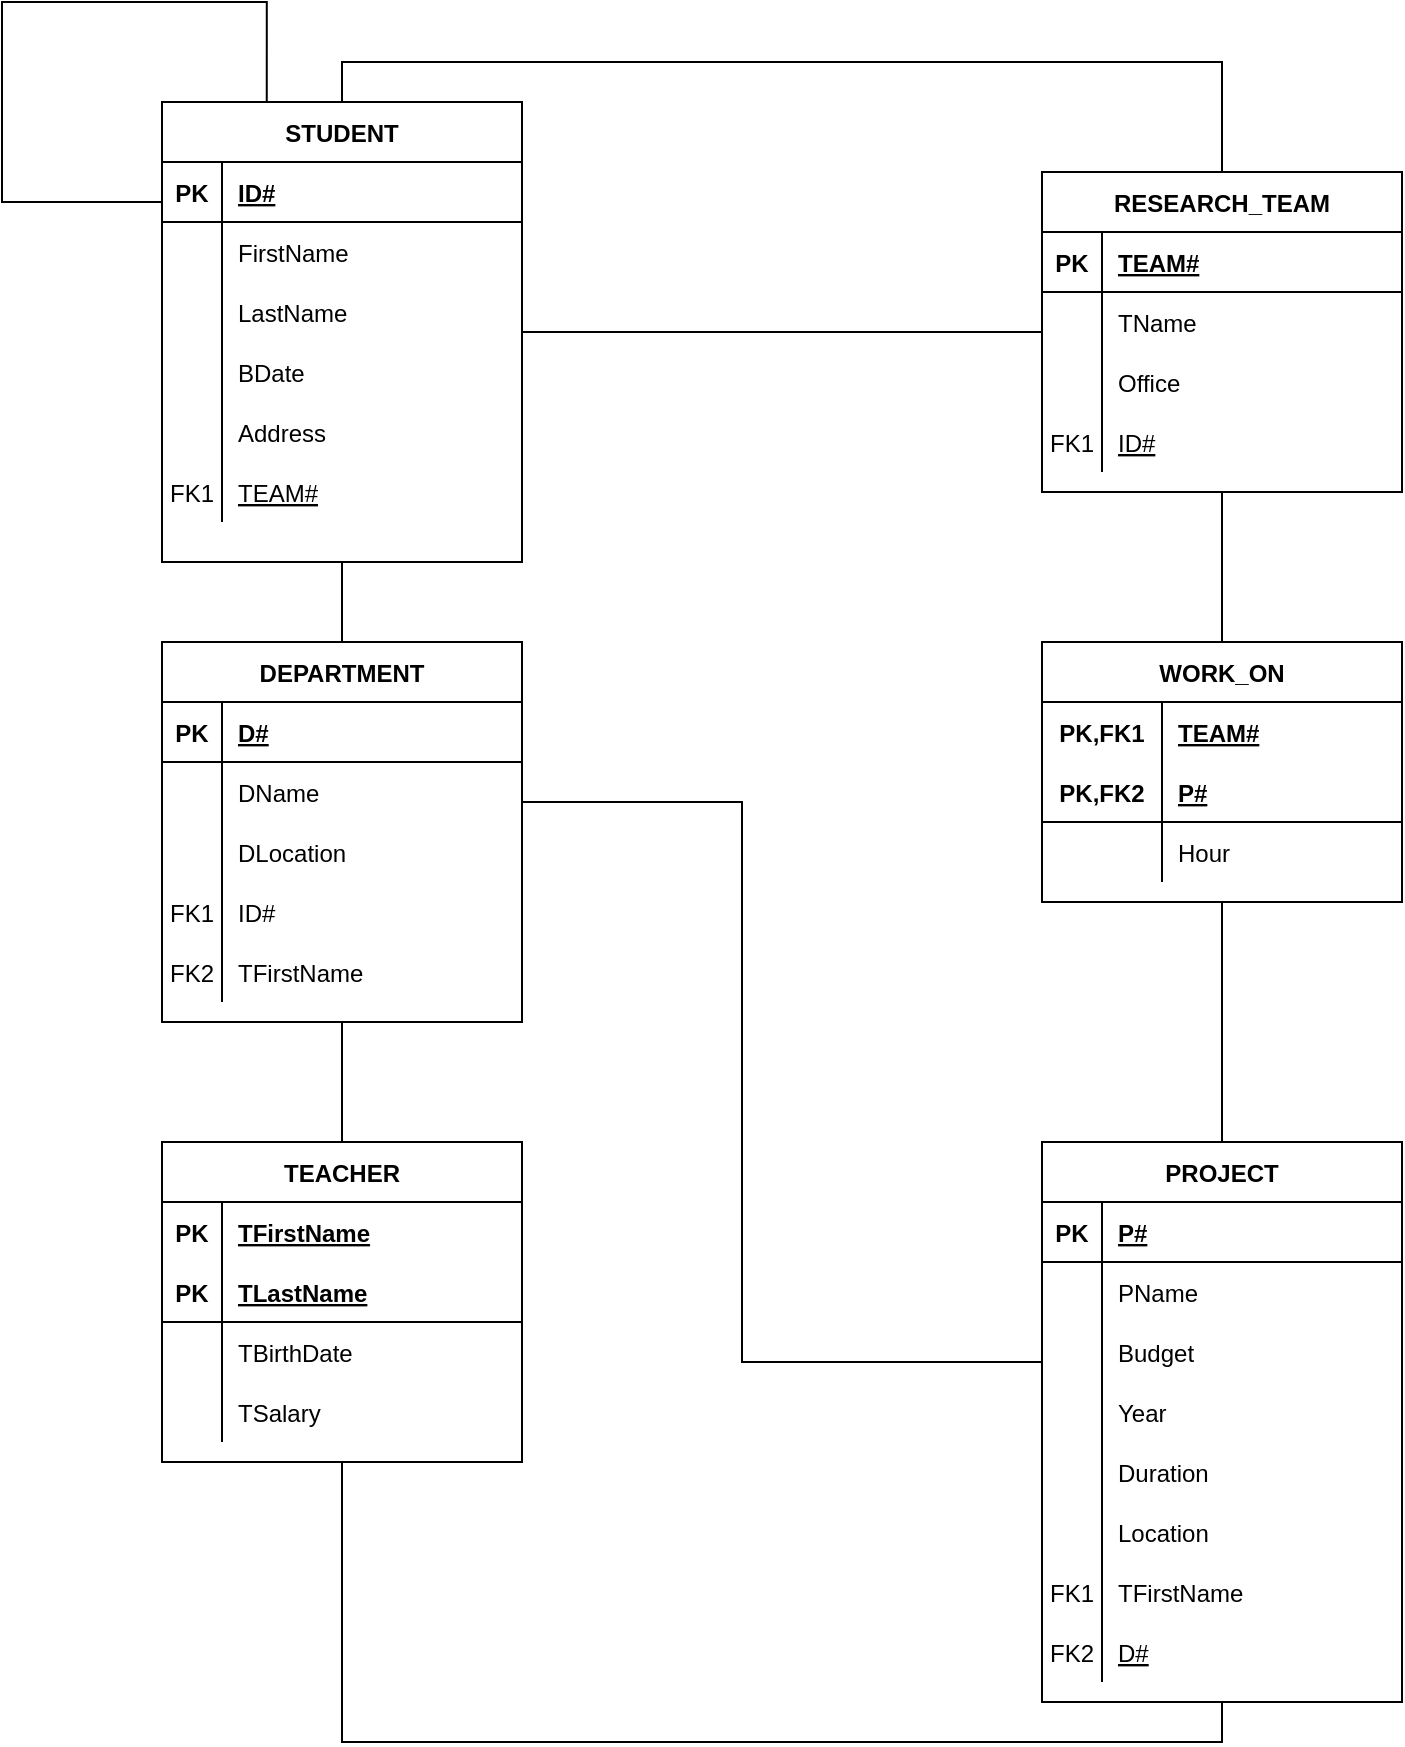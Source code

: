 <mxfile version="15.7.3" type="github">
  <diagram id="fQviqFimn5sGD6Oz_8Dg" name="Page-1">
    <mxGraphModel dx="865" dy="483" grid="1" gridSize="10" guides="1" tooltips="1" connect="1" arrows="1" fold="1" page="1" pageScale="1" pageWidth="850" pageHeight="1100" math="0" shadow="0">
      <root>
        <mxCell id="0" />
        <mxCell id="1" parent="0" />
        <mxCell id="cYZ-N6t3c_TJ4En2i5QX-110" style="edgeStyle=orthogonalEdgeStyle;rounded=0;orthogonalLoop=1;jettySize=auto;html=1;entryX=0.5;entryY=0;entryDx=0;entryDy=0;endArrow=none;endFill=0;" edge="1" parent="1" source="cYZ-N6t3c_TJ4En2i5QX-1" target="cYZ-N6t3c_TJ4En2i5QX-17">
          <mxGeometry relative="1" as="geometry" />
        </mxCell>
        <mxCell id="cYZ-N6t3c_TJ4En2i5QX-111" style="edgeStyle=orthogonalEdgeStyle;rounded=0;orthogonalLoop=1;jettySize=auto;html=1;entryX=0.5;entryY=0;entryDx=0;entryDy=0;endArrow=none;endFill=0;exitX=0.5;exitY=0;exitDx=0;exitDy=0;" edge="1" parent="1" source="cYZ-N6t3c_TJ4En2i5QX-1" target="cYZ-N6t3c_TJ4En2i5QX-87">
          <mxGeometry relative="1" as="geometry" />
        </mxCell>
        <mxCell id="cYZ-N6t3c_TJ4En2i5QX-168" style="edgeStyle=orthogonalEdgeStyle;rounded=0;orthogonalLoop=1;jettySize=auto;html=1;endArrow=none;endFill=0;entryX=0.291;entryY=0.003;entryDx=0;entryDy=0;entryPerimeter=0;" edge="1" parent="1" source="cYZ-N6t3c_TJ4En2i5QX-1" target="cYZ-N6t3c_TJ4En2i5QX-1">
          <mxGeometry relative="1" as="geometry">
            <mxPoint x="250" y="30" as="targetPoint" />
            <Array as="points">
              <mxPoint x="120" y="130" />
              <mxPoint x="120" y="30" />
              <mxPoint x="252" y="30" />
            </Array>
          </mxGeometry>
        </mxCell>
        <mxCell id="cYZ-N6t3c_TJ4En2i5QX-1" value="STUDENT" style="shape=table;startSize=30;container=1;collapsible=1;childLayout=tableLayout;fixedRows=1;rowLines=0;fontStyle=1;align=center;resizeLast=1;" vertex="1" parent="1">
          <mxGeometry x="200" y="80" width="180" height="230" as="geometry" />
        </mxCell>
        <mxCell id="cYZ-N6t3c_TJ4En2i5QX-2" value="" style="shape=partialRectangle;collapsible=0;dropTarget=0;pointerEvents=0;fillColor=none;top=0;left=0;bottom=1;right=0;points=[[0,0.5],[1,0.5]];portConstraint=eastwest;" vertex="1" parent="cYZ-N6t3c_TJ4En2i5QX-1">
          <mxGeometry y="30" width="180" height="30" as="geometry" />
        </mxCell>
        <mxCell id="cYZ-N6t3c_TJ4En2i5QX-3" value="PK" style="shape=partialRectangle;connectable=0;fillColor=none;top=0;left=0;bottom=0;right=0;fontStyle=1;overflow=hidden;" vertex="1" parent="cYZ-N6t3c_TJ4En2i5QX-2">
          <mxGeometry width="30" height="30" as="geometry">
            <mxRectangle width="30" height="30" as="alternateBounds" />
          </mxGeometry>
        </mxCell>
        <mxCell id="cYZ-N6t3c_TJ4En2i5QX-4" value="ID#" style="shape=partialRectangle;connectable=0;fillColor=none;top=0;left=0;bottom=0;right=0;align=left;spacingLeft=6;fontStyle=5;overflow=hidden;" vertex="1" parent="cYZ-N6t3c_TJ4En2i5QX-2">
          <mxGeometry x="30" width="150" height="30" as="geometry">
            <mxRectangle width="150" height="30" as="alternateBounds" />
          </mxGeometry>
        </mxCell>
        <mxCell id="cYZ-N6t3c_TJ4En2i5QX-5" value="" style="shape=partialRectangle;collapsible=0;dropTarget=0;pointerEvents=0;fillColor=none;top=0;left=0;bottom=0;right=0;points=[[0,0.5],[1,0.5]];portConstraint=eastwest;" vertex="1" parent="cYZ-N6t3c_TJ4En2i5QX-1">
          <mxGeometry y="60" width="180" height="30" as="geometry" />
        </mxCell>
        <mxCell id="cYZ-N6t3c_TJ4En2i5QX-6" value="" style="shape=partialRectangle;connectable=0;fillColor=none;top=0;left=0;bottom=0;right=0;editable=1;overflow=hidden;" vertex="1" parent="cYZ-N6t3c_TJ4En2i5QX-5">
          <mxGeometry width="30" height="30" as="geometry">
            <mxRectangle width="30" height="30" as="alternateBounds" />
          </mxGeometry>
        </mxCell>
        <mxCell id="cYZ-N6t3c_TJ4En2i5QX-7" value="FirstName" style="shape=partialRectangle;connectable=0;fillColor=none;top=0;left=0;bottom=0;right=0;align=left;spacingLeft=6;overflow=hidden;" vertex="1" parent="cYZ-N6t3c_TJ4En2i5QX-5">
          <mxGeometry x="30" width="150" height="30" as="geometry">
            <mxRectangle width="150" height="30" as="alternateBounds" />
          </mxGeometry>
        </mxCell>
        <mxCell id="cYZ-N6t3c_TJ4En2i5QX-8" value="" style="shape=partialRectangle;collapsible=0;dropTarget=0;pointerEvents=0;fillColor=none;top=0;left=0;bottom=0;right=0;points=[[0,0.5],[1,0.5]];portConstraint=eastwest;" vertex="1" parent="cYZ-N6t3c_TJ4En2i5QX-1">
          <mxGeometry y="90" width="180" height="30" as="geometry" />
        </mxCell>
        <mxCell id="cYZ-N6t3c_TJ4En2i5QX-9" value="" style="shape=partialRectangle;connectable=0;fillColor=none;top=0;left=0;bottom=0;right=0;editable=1;overflow=hidden;" vertex="1" parent="cYZ-N6t3c_TJ4En2i5QX-8">
          <mxGeometry width="30" height="30" as="geometry">
            <mxRectangle width="30" height="30" as="alternateBounds" />
          </mxGeometry>
        </mxCell>
        <mxCell id="cYZ-N6t3c_TJ4En2i5QX-10" value="LastName" style="shape=partialRectangle;connectable=0;fillColor=none;top=0;left=0;bottom=0;right=0;align=left;spacingLeft=6;overflow=hidden;" vertex="1" parent="cYZ-N6t3c_TJ4En2i5QX-8">
          <mxGeometry x="30" width="150" height="30" as="geometry">
            <mxRectangle width="150" height="30" as="alternateBounds" />
          </mxGeometry>
        </mxCell>
        <mxCell id="cYZ-N6t3c_TJ4En2i5QX-11" value="" style="shape=partialRectangle;collapsible=0;dropTarget=0;pointerEvents=0;fillColor=none;top=0;left=0;bottom=0;right=0;points=[[0,0.5],[1,0.5]];portConstraint=eastwest;" vertex="1" parent="cYZ-N6t3c_TJ4En2i5QX-1">
          <mxGeometry y="120" width="180" height="30" as="geometry" />
        </mxCell>
        <mxCell id="cYZ-N6t3c_TJ4En2i5QX-12" value="" style="shape=partialRectangle;connectable=0;fillColor=none;top=0;left=0;bottom=0;right=0;editable=1;overflow=hidden;" vertex="1" parent="cYZ-N6t3c_TJ4En2i5QX-11">
          <mxGeometry width="30" height="30" as="geometry">
            <mxRectangle width="30" height="30" as="alternateBounds" />
          </mxGeometry>
        </mxCell>
        <mxCell id="cYZ-N6t3c_TJ4En2i5QX-13" value="BDate" style="shape=partialRectangle;connectable=0;fillColor=none;top=0;left=0;bottom=0;right=0;align=left;spacingLeft=6;overflow=hidden;" vertex="1" parent="cYZ-N6t3c_TJ4En2i5QX-11">
          <mxGeometry x="30" width="150" height="30" as="geometry">
            <mxRectangle width="150" height="30" as="alternateBounds" />
          </mxGeometry>
        </mxCell>
        <mxCell id="cYZ-N6t3c_TJ4En2i5QX-48" value="" style="shape=partialRectangle;collapsible=0;dropTarget=0;pointerEvents=0;fillColor=none;top=0;left=0;bottom=0;right=0;points=[[0,0.5],[1,0.5]];portConstraint=eastwest;" vertex="1" parent="cYZ-N6t3c_TJ4En2i5QX-1">
          <mxGeometry y="150" width="180" height="30" as="geometry" />
        </mxCell>
        <mxCell id="cYZ-N6t3c_TJ4En2i5QX-49" value="" style="shape=partialRectangle;connectable=0;fillColor=none;top=0;left=0;bottom=0;right=0;editable=1;overflow=hidden;" vertex="1" parent="cYZ-N6t3c_TJ4En2i5QX-48">
          <mxGeometry width="30" height="30" as="geometry">
            <mxRectangle width="30" height="30" as="alternateBounds" />
          </mxGeometry>
        </mxCell>
        <mxCell id="cYZ-N6t3c_TJ4En2i5QX-50" value="Address" style="shape=partialRectangle;connectable=0;fillColor=none;top=0;left=0;bottom=0;right=0;align=left;spacingLeft=6;overflow=hidden;" vertex="1" parent="cYZ-N6t3c_TJ4En2i5QX-48">
          <mxGeometry x="30" width="150" height="30" as="geometry">
            <mxRectangle width="150" height="30" as="alternateBounds" />
          </mxGeometry>
        </mxCell>
        <mxCell id="cYZ-N6t3c_TJ4En2i5QX-140" value="" style="shape=partialRectangle;collapsible=0;dropTarget=0;pointerEvents=0;fillColor=none;top=0;left=0;bottom=0;right=0;points=[[0,0.5],[1,0.5]];portConstraint=eastwest;" vertex="1" parent="cYZ-N6t3c_TJ4En2i5QX-1">
          <mxGeometry y="180" width="180" height="30" as="geometry" />
        </mxCell>
        <mxCell id="cYZ-N6t3c_TJ4En2i5QX-141" value="FK1" style="shape=partialRectangle;connectable=0;fillColor=none;top=0;left=0;bottom=0;right=0;editable=1;overflow=hidden;" vertex="1" parent="cYZ-N6t3c_TJ4En2i5QX-140">
          <mxGeometry width="30" height="30" as="geometry">
            <mxRectangle width="30" height="30" as="alternateBounds" />
          </mxGeometry>
        </mxCell>
        <mxCell id="cYZ-N6t3c_TJ4En2i5QX-142" value="TEAM#" style="shape=partialRectangle;connectable=0;fillColor=none;top=0;left=0;bottom=0;right=0;align=left;spacingLeft=6;overflow=hidden;fontStyle=4" vertex="1" parent="cYZ-N6t3c_TJ4En2i5QX-140">
          <mxGeometry x="30" width="150" height="30" as="geometry">
            <mxRectangle width="150" height="30" as="alternateBounds" />
          </mxGeometry>
        </mxCell>
        <mxCell id="cYZ-N6t3c_TJ4En2i5QX-15" value="" style="shape=partialRectangle;connectable=0;fillColor=none;top=0;left=0;bottom=0;right=0;editable=1;overflow=hidden;" vertex="1" parent="1">
          <mxGeometry x="200" y="230" width="30" height="30" as="geometry">
            <mxRectangle width="30" height="30" as="alternateBounds" />
          </mxGeometry>
        </mxCell>
        <mxCell id="cYZ-N6t3c_TJ4En2i5QX-17" value="DEPARTMENT" style="shape=table;startSize=30;container=1;collapsible=1;childLayout=tableLayout;fixedRows=1;rowLines=0;fontStyle=1;align=center;resizeLast=1;" vertex="1" parent="1">
          <mxGeometry x="200" y="350" width="180" height="190" as="geometry" />
        </mxCell>
        <mxCell id="cYZ-N6t3c_TJ4En2i5QX-18" value="" style="shape=partialRectangle;collapsible=0;dropTarget=0;pointerEvents=0;fillColor=none;top=0;left=0;bottom=1;right=0;points=[[0,0.5],[1,0.5]];portConstraint=eastwest;" vertex="1" parent="cYZ-N6t3c_TJ4En2i5QX-17">
          <mxGeometry y="30" width="180" height="30" as="geometry" />
        </mxCell>
        <mxCell id="cYZ-N6t3c_TJ4En2i5QX-19" value="PK" style="shape=partialRectangle;connectable=0;fillColor=none;top=0;left=0;bottom=0;right=0;fontStyle=1;overflow=hidden;" vertex="1" parent="cYZ-N6t3c_TJ4En2i5QX-18">
          <mxGeometry width="30" height="30" as="geometry">
            <mxRectangle width="30" height="30" as="alternateBounds" />
          </mxGeometry>
        </mxCell>
        <mxCell id="cYZ-N6t3c_TJ4En2i5QX-20" value="D#" style="shape=partialRectangle;connectable=0;fillColor=none;top=0;left=0;bottom=0;right=0;align=left;spacingLeft=6;fontStyle=5;overflow=hidden;" vertex="1" parent="cYZ-N6t3c_TJ4En2i5QX-18">
          <mxGeometry x="30" width="150" height="30" as="geometry">
            <mxRectangle width="150" height="30" as="alternateBounds" />
          </mxGeometry>
        </mxCell>
        <mxCell id="cYZ-N6t3c_TJ4En2i5QX-21" value="" style="shape=partialRectangle;collapsible=0;dropTarget=0;pointerEvents=0;fillColor=none;top=0;left=0;bottom=0;right=0;points=[[0,0.5],[1,0.5]];portConstraint=eastwest;" vertex="1" parent="cYZ-N6t3c_TJ4En2i5QX-17">
          <mxGeometry y="60" width="180" height="30" as="geometry" />
        </mxCell>
        <mxCell id="cYZ-N6t3c_TJ4En2i5QX-22" value="" style="shape=partialRectangle;connectable=0;fillColor=none;top=0;left=0;bottom=0;right=0;editable=1;overflow=hidden;" vertex="1" parent="cYZ-N6t3c_TJ4En2i5QX-21">
          <mxGeometry width="30" height="30" as="geometry">
            <mxRectangle width="30" height="30" as="alternateBounds" />
          </mxGeometry>
        </mxCell>
        <mxCell id="cYZ-N6t3c_TJ4En2i5QX-23" value="DName" style="shape=partialRectangle;connectable=0;fillColor=none;top=0;left=0;bottom=0;right=0;align=left;spacingLeft=6;overflow=hidden;" vertex="1" parent="cYZ-N6t3c_TJ4En2i5QX-21">
          <mxGeometry x="30" width="150" height="30" as="geometry">
            <mxRectangle width="150" height="30" as="alternateBounds" />
          </mxGeometry>
        </mxCell>
        <mxCell id="cYZ-N6t3c_TJ4En2i5QX-24" value="" style="shape=partialRectangle;collapsible=0;dropTarget=0;pointerEvents=0;fillColor=none;top=0;left=0;bottom=0;right=0;points=[[0,0.5],[1,0.5]];portConstraint=eastwest;" vertex="1" parent="cYZ-N6t3c_TJ4En2i5QX-17">
          <mxGeometry y="90" width="180" height="30" as="geometry" />
        </mxCell>
        <mxCell id="cYZ-N6t3c_TJ4En2i5QX-25" value="" style="shape=partialRectangle;connectable=0;fillColor=none;top=0;left=0;bottom=0;right=0;editable=1;overflow=hidden;" vertex="1" parent="cYZ-N6t3c_TJ4En2i5QX-24">
          <mxGeometry width="30" height="30" as="geometry">
            <mxRectangle width="30" height="30" as="alternateBounds" />
          </mxGeometry>
        </mxCell>
        <mxCell id="cYZ-N6t3c_TJ4En2i5QX-26" value="DLocation" style="shape=partialRectangle;connectable=0;fillColor=none;top=0;left=0;bottom=0;right=0;align=left;spacingLeft=6;overflow=hidden;" vertex="1" parent="cYZ-N6t3c_TJ4En2i5QX-24">
          <mxGeometry x="30" width="150" height="30" as="geometry">
            <mxRectangle width="150" height="30" as="alternateBounds" />
          </mxGeometry>
        </mxCell>
        <mxCell id="cYZ-N6t3c_TJ4En2i5QX-146" value="" style="shape=partialRectangle;collapsible=0;dropTarget=0;pointerEvents=0;fillColor=none;top=0;left=0;bottom=0;right=0;points=[[0,0.5],[1,0.5]];portConstraint=eastwest;" vertex="1" parent="cYZ-N6t3c_TJ4En2i5QX-17">
          <mxGeometry y="120" width="180" height="30" as="geometry" />
        </mxCell>
        <mxCell id="cYZ-N6t3c_TJ4En2i5QX-147" value="FK1" style="shape=partialRectangle;connectable=0;fillColor=none;top=0;left=0;bottom=0;right=0;editable=1;overflow=hidden;" vertex="1" parent="cYZ-N6t3c_TJ4En2i5QX-146">
          <mxGeometry width="30" height="30" as="geometry">
            <mxRectangle width="30" height="30" as="alternateBounds" />
          </mxGeometry>
        </mxCell>
        <mxCell id="cYZ-N6t3c_TJ4En2i5QX-148" value="ID#" style="shape=partialRectangle;connectable=0;fillColor=none;top=0;left=0;bottom=0;right=0;align=left;spacingLeft=6;overflow=hidden;" vertex="1" parent="cYZ-N6t3c_TJ4En2i5QX-146">
          <mxGeometry x="30" width="150" height="30" as="geometry">
            <mxRectangle width="150" height="30" as="alternateBounds" />
          </mxGeometry>
        </mxCell>
        <mxCell id="cYZ-N6t3c_TJ4En2i5QX-152" value="" style="shape=partialRectangle;collapsible=0;dropTarget=0;pointerEvents=0;fillColor=none;top=0;left=0;bottom=0;right=0;points=[[0,0.5],[1,0.5]];portConstraint=eastwest;" vertex="1" parent="cYZ-N6t3c_TJ4En2i5QX-17">
          <mxGeometry y="150" width="180" height="30" as="geometry" />
        </mxCell>
        <mxCell id="cYZ-N6t3c_TJ4En2i5QX-153" value="FK2" style="shape=partialRectangle;connectable=0;fillColor=none;top=0;left=0;bottom=0;right=0;editable=1;overflow=hidden;" vertex="1" parent="cYZ-N6t3c_TJ4En2i5QX-152">
          <mxGeometry width="30" height="30" as="geometry">
            <mxRectangle width="30" height="30" as="alternateBounds" />
          </mxGeometry>
        </mxCell>
        <mxCell id="cYZ-N6t3c_TJ4En2i5QX-154" value="TFirstName" style="shape=partialRectangle;connectable=0;fillColor=none;top=0;left=0;bottom=0;right=0;align=left;spacingLeft=6;overflow=hidden;" vertex="1" parent="cYZ-N6t3c_TJ4En2i5QX-152">
          <mxGeometry x="30" width="150" height="30" as="geometry">
            <mxRectangle width="150" height="30" as="alternateBounds" />
          </mxGeometry>
        </mxCell>
        <mxCell id="cYZ-N6t3c_TJ4En2i5QX-134" style="edgeStyle=orthogonalEdgeStyle;rounded=0;orthogonalLoop=1;jettySize=auto;html=1;endArrow=none;endFill=0;" edge="1" parent="1" source="cYZ-N6t3c_TJ4En2i5QX-41" target="cYZ-N6t3c_TJ4En2i5QX-17">
          <mxGeometry relative="1" as="geometry">
            <mxPoint x="400" y="430" as="targetPoint" />
            <Array as="points">
              <mxPoint x="490" y="710" />
              <mxPoint x="490" y="430" />
            </Array>
          </mxGeometry>
        </mxCell>
        <mxCell id="cYZ-N6t3c_TJ4En2i5QX-41" value="PROJECT" style="shape=table;startSize=30;container=1;collapsible=1;childLayout=tableLayout;fixedRows=1;rowLines=0;fontStyle=1;align=center;resizeLast=1;" vertex="1" parent="1">
          <mxGeometry x="640" y="600" width="180" height="280" as="geometry" />
        </mxCell>
        <mxCell id="cYZ-N6t3c_TJ4En2i5QX-42" value="" style="shape=partialRectangle;collapsible=0;dropTarget=0;pointerEvents=0;fillColor=none;top=0;left=0;bottom=1;right=0;points=[[0,0.5],[1,0.5]];portConstraint=eastwest;" vertex="1" parent="cYZ-N6t3c_TJ4En2i5QX-41">
          <mxGeometry y="30" width="180" height="30" as="geometry" />
        </mxCell>
        <mxCell id="cYZ-N6t3c_TJ4En2i5QX-43" value="PK" style="shape=partialRectangle;connectable=0;fillColor=none;top=0;left=0;bottom=0;right=0;fontStyle=1;overflow=hidden;" vertex="1" parent="cYZ-N6t3c_TJ4En2i5QX-42">
          <mxGeometry width="30" height="30" as="geometry">
            <mxRectangle width="30" height="30" as="alternateBounds" />
          </mxGeometry>
        </mxCell>
        <mxCell id="cYZ-N6t3c_TJ4En2i5QX-44" value="P#" style="shape=partialRectangle;connectable=0;fillColor=none;top=0;left=0;bottom=0;right=0;align=left;spacingLeft=6;fontStyle=5;overflow=hidden;" vertex="1" parent="cYZ-N6t3c_TJ4En2i5QX-42">
          <mxGeometry x="30" width="150" height="30" as="geometry">
            <mxRectangle width="150" height="30" as="alternateBounds" />
          </mxGeometry>
        </mxCell>
        <mxCell id="cYZ-N6t3c_TJ4En2i5QX-45" value="" style="shape=partialRectangle;collapsible=0;dropTarget=0;pointerEvents=0;fillColor=none;top=0;left=0;bottom=0;right=0;points=[[0,0.5],[1,0.5]];portConstraint=eastwest;" vertex="1" parent="cYZ-N6t3c_TJ4En2i5QX-41">
          <mxGeometry y="60" width="180" height="30" as="geometry" />
        </mxCell>
        <mxCell id="cYZ-N6t3c_TJ4En2i5QX-46" value="" style="shape=partialRectangle;connectable=0;fillColor=none;top=0;left=0;bottom=0;right=0;editable=1;overflow=hidden;" vertex="1" parent="cYZ-N6t3c_TJ4En2i5QX-45">
          <mxGeometry width="30" height="30" as="geometry">
            <mxRectangle width="30" height="30" as="alternateBounds" />
          </mxGeometry>
        </mxCell>
        <mxCell id="cYZ-N6t3c_TJ4En2i5QX-47" value="PName" style="shape=partialRectangle;connectable=0;fillColor=none;top=0;left=0;bottom=0;right=0;align=left;spacingLeft=6;overflow=hidden;" vertex="1" parent="cYZ-N6t3c_TJ4En2i5QX-45">
          <mxGeometry x="30" width="150" height="30" as="geometry">
            <mxRectangle width="150" height="30" as="alternateBounds" />
          </mxGeometry>
        </mxCell>
        <mxCell id="cYZ-N6t3c_TJ4En2i5QX-51" value="" style="shape=partialRectangle;collapsible=0;dropTarget=0;pointerEvents=0;fillColor=none;top=0;left=0;bottom=0;right=0;points=[[0,0.5],[1,0.5]];portConstraint=eastwest;" vertex="1" parent="cYZ-N6t3c_TJ4En2i5QX-41">
          <mxGeometry y="90" width="180" height="30" as="geometry" />
        </mxCell>
        <mxCell id="cYZ-N6t3c_TJ4En2i5QX-52" value="" style="shape=partialRectangle;connectable=0;fillColor=none;top=0;left=0;bottom=0;right=0;editable=1;overflow=hidden;" vertex="1" parent="cYZ-N6t3c_TJ4En2i5QX-51">
          <mxGeometry width="30" height="30" as="geometry">
            <mxRectangle width="30" height="30" as="alternateBounds" />
          </mxGeometry>
        </mxCell>
        <mxCell id="cYZ-N6t3c_TJ4En2i5QX-53" value="Budget" style="shape=partialRectangle;connectable=0;fillColor=none;top=0;left=0;bottom=0;right=0;align=left;spacingLeft=6;overflow=hidden;" vertex="1" parent="cYZ-N6t3c_TJ4En2i5QX-51">
          <mxGeometry x="30" width="150" height="30" as="geometry">
            <mxRectangle width="150" height="30" as="alternateBounds" />
          </mxGeometry>
        </mxCell>
        <mxCell id="cYZ-N6t3c_TJ4En2i5QX-71" value="" style="shape=partialRectangle;collapsible=0;dropTarget=0;pointerEvents=0;fillColor=none;top=0;left=0;bottom=0;right=0;points=[[0,0.5],[1,0.5]];portConstraint=eastwest;" vertex="1" parent="cYZ-N6t3c_TJ4En2i5QX-41">
          <mxGeometry y="120" width="180" height="30" as="geometry" />
        </mxCell>
        <mxCell id="cYZ-N6t3c_TJ4En2i5QX-72" value="" style="shape=partialRectangle;connectable=0;fillColor=none;top=0;left=0;bottom=0;right=0;editable=1;overflow=hidden;" vertex="1" parent="cYZ-N6t3c_TJ4En2i5QX-71">
          <mxGeometry width="30" height="30" as="geometry">
            <mxRectangle width="30" height="30" as="alternateBounds" />
          </mxGeometry>
        </mxCell>
        <mxCell id="cYZ-N6t3c_TJ4En2i5QX-73" value="Year" style="shape=partialRectangle;connectable=0;fillColor=none;top=0;left=0;bottom=0;right=0;align=left;spacingLeft=6;overflow=hidden;" vertex="1" parent="cYZ-N6t3c_TJ4En2i5QX-71">
          <mxGeometry x="30" width="150" height="30" as="geometry">
            <mxRectangle width="150" height="30" as="alternateBounds" />
          </mxGeometry>
        </mxCell>
        <mxCell id="cYZ-N6t3c_TJ4En2i5QX-62" value="" style="shape=partialRectangle;collapsible=0;dropTarget=0;pointerEvents=0;fillColor=none;top=0;left=0;bottom=0;right=0;points=[[0,0.5],[1,0.5]];portConstraint=eastwest;" vertex="1" parent="cYZ-N6t3c_TJ4En2i5QX-41">
          <mxGeometry y="150" width="180" height="30" as="geometry" />
        </mxCell>
        <mxCell id="cYZ-N6t3c_TJ4En2i5QX-63" value="" style="shape=partialRectangle;connectable=0;fillColor=none;top=0;left=0;bottom=0;right=0;editable=1;overflow=hidden;" vertex="1" parent="cYZ-N6t3c_TJ4En2i5QX-62">
          <mxGeometry width="30" height="30" as="geometry">
            <mxRectangle width="30" height="30" as="alternateBounds" />
          </mxGeometry>
        </mxCell>
        <mxCell id="cYZ-N6t3c_TJ4En2i5QX-64" value="Duration" style="shape=partialRectangle;connectable=0;fillColor=none;top=0;left=0;bottom=0;right=0;align=left;spacingLeft=6;overflow=hidden;" vertex="1" parent="cYZ-N6t3c_TJ4En2i5QX-62">
          <mxGeometry x="30" width="150" height="30" as="geometry">
            <mxRectangle width="150" height="30" as="alternateBounds" />
          </mxGeometry>
        </mxCell>
        <mxCell id="cYZ-N6t3c_TJ4En2i5QX-65" value="" style="shape=partialRectangle;collapsible=0;dropTarget=0;pointerEvents=0;fillColor=none;top=0;left=0;bottom=0;right=0;points=[[0,0.5],[1,0.5]];portConstraint=eastwest;" vertex="1" parent="cYZ-N6t3c_TJ4En2i5QX-41">
          <mxGeometry y="180" width="180" height="30" as="geometry" />
        </mxCell>
        <mxCell id="cYZ-N6t3c_TJ4En2i5QX-66" value="" style="shape=partialRectangle;connectable=0;fillColor=none;top=0;left=0;bottom=0;right=0;editable=1;overflow=hidden;" vertex="1" parent="cYZ-N6t3c_TJ4En2i5QX-65">
          <mxGeometry width="30" height="30" as="geometry">
            <mxRectangle width="30" height="30" as="alternateBounds" />
          </mxGeometry>
        </mxCell>
        <mxCell id="cYZ-N6t3c_TJ4En2i5QX-67" value="Location" style="shape=partialRectangle;connectable=0;fillColor=none;top=0;left=0;bottom=0;right=0;align=left;spacingLeft=6;overflow=hidden;" vertex="1" parent="cYZ-N6t3c_TJ4En2i5QX-65">
          <mxGeometry x="30" width="150" height="30" as="geometry">
            <mxRectangle width="150" height="30" as="alternateBounds" />
          </mxGeometry>
        </mxCell>
        <mxCell id="cYZ-N6t3c_TJ4En2i5QX-149" value="" style="shape=partialRectangle;collapsible=0;dropTarget=0;pointerEvents=0;fillColor=none;top=0;left=0;bottom=0;right=0;points=[[0,0.5],[1,0.5]];portConstraint=eastwest;" vertex="1" parent="cYZ-N6t3c_TJ4En2i5QX-41">
          <mxGeometry y="210" width="180" height="30" as="geometry" />
        </mxCell>
        <mxCell id="cYZ-N6t3c_TJ4En2i5QX-150" value="FK1" style="shape=partialRectangle;connectable=0;fillColor=none;top=0;left=0;bottom=0;right=0;editable=1;overflow=hidden;" vertex="1" parent="cYZ-N6t3c_TJ4En2i5QX-149">
          <mxGeometry width="30" height="30" as="geometry">
            <mxRectangle width="30" height="30" as="alternateBounds" />
          </mxGeometry>
        </mxCell>
        <mxCell id="cYZ-N6t3c_TJ4En2i5QX-151" value="TFirstName" style="shape=partialRectangle;connectable=0;fillColor=none;top=0;left=0;bottom=0;right=0;align=left;spacingLeft=6;overflow=hidden;" vertex="1" parent="cYZ-N6t3c_TJ4En2i5QX-149">
          <mxGeometry x="30" width="150" height="30" as="geometry">
            <mxRectangle width="150" height="30" as="alternateBounds" />
          </mxGeometry>
        </mxCell>
        <mxCell id="cYZ-N6t3c_TJ4En2i5QX-165" value="" style="shape=partialRectangle;collapsible=0;dropTarget=0;pointerEvents=0;fillColor=none;top=0;left=0;bottom=0;right=0;points=[[0,0.5],[1,0.5]];portConstraint=eastwest;" vertex="1" parent="cYZ-N6t3c_TJ4En2i5QX-41">
          <mxGeometry y="240" width="180" height="30" as="geometry" />
        </mxCell>
        <mxCell id="cYZ-N6t3c_TJ4En2i5QX-166" value="FK2" style="shape=partialRectangle;connectable=0;fillColor=none;top=0;left=0;bottom=0;right=0;editable=1;overflow=hidden;" vertex="1" parent="cYZ-N6t3c_TJ4En2i5QX-165">
          <mxGeometry width="30" height="30" as="geometry">
            <mxRectangle width="30" height="30" as="alternateBounds" />
          </mxGeometry>
        </mxCell>
        <mxCell id="cYZ-N6t3c_TJ4En2i5QX-167" value="D#" style="shape=partialRectangle;connectable=0;fillColor=none;top=0;left=0;bottom=0;right=0;align=left;spacingLeft=6;overflow=hidden;fontStyle=4" vertex="1" parent="cYZ-N6t3c_TJ4En2i5QX-165">
          <mxGeometry x="30" width="150" height="30" as="geometry">
            <mxRectangle width="150" height="30" as="alternateBounds" />
          </mxGeometry>
        </mxCell>
        <mxCell id="cYZ-N6t3c_TJ4En2i5QX-107" style="edgeStyle=orthogonalEdgeStyle;rounded=0;orthogonalLoop=1;jettySize=auto;html=1;entryX=0.5;entryY=1;entryDx=0;entryDy=0;endArrow=none;endFill=0;" edge="1" parent="1" source="cYZ-N6t3c_TJ4En2i5QX-74" target="cYZ-N6t3c_TJ4En2i5QX-17">
          <mxGeometry relative="1" as="geometry" />
        </mxCell>
        <mxCell id="cYZ-N6t3c_TJ4En2i5QX-109" style="edgeStyle=orthogonalEdgeStyle;rounded=0;orthogonalLoop=1;jettySize=auto;html=1;entryX=0.5;entryY=1;entryDx=0;entryDy=0;endArrow=none;endFill=0;exitX=0.5;exitY=1;exitDx=0;exitDy=0;" edge="1" parent="1" source="cYZ-N6t3c_TJ4En2i5QX-74" target="cYZ-N6t3c_TJ4En2i5QX-41">
          <mxGeometry relative="1" as="geometry" />
        </mxCell>
        <mxCell id="cYZ-N6t3c_TJ4En2i5QX-74" value="TEACHER" style="shape=table;startSize=30;container=1;collapsible=1;childLayout=tableLayout;fixedRows=1;rowLines=0;fontStyle=1;align=center;resizeLast=1;" vertex="1" parent="1">
          <mxGeometry x="200" y="600" width="180" height="160" as="geometry" />
        </mxCell>
        <mxCell id="cYZ-N6t3c_TJ4En2i5QX-75" value="" style="shape=partialRectangle;collapsible=0;dropTarget=0;pointerEvents=0;fillColor=none;top=0;left=0;bottom=0;right=0;points=[[0,0.5],[1,0.5]];portConstraint=eastwest;" vertex="1" parent="cYZ-N6t3c_TJ4En2i5QX-74">
          <mxGeometry y="30" width="180" height="30" as="geometry" />
        </mxCell>
        <mxCell id="cYZ-N6t3c_TJ4En2i5QX-76" value="PK" style="shape=partialRectangle;connectable=0;fillColor=none;top=0;left=0;bottom=0;right=0;fontStyle=1;overflow=hidden;" vertex="1" parent="cYZ-N6t3c_TJ4En2i5QX-75">
          <mxGeometry width="30" height="30" as="geometry">
            <mxRectangle width="30" height="30" as="alternateBounds" />
          </mxGeometry>
        </mxCell>
        <mxCell id="cYZ-N6t3c_TJ4En2i5QX-77" value="TFirstName" style="shape=partialRectangle;connectable=0;fillColor=none;top=0;left=0;bottom=0;right=0;align=left;spacingLeft=6;fontStyle=5;overflow=hidden;" vertex="1" parent="cYZ-N6t3c_TJ4En2i5QX-75">
          <mxGeometry x="30" width="150" height="30" as="geometry">
            <mxRectangle width="150" height="30" as="alternateBounds" />
          </mxGeometry>
        </mxCell>
        <mxCell id="cYZ-N6t3c_TJ4En2i5QX-78" value="" style="shape=partialRectangle;collapsible=0;dropTarget=0;pointerEvents=0;fillColor=none;top=0;left=0;bottom=1;right=0;points=[[0,0.5],[1,0.5]];portConstraint=eastwest;" vertex="1" parent="cYZ-N6t3c_TJ4En2i5QX-74">
          <mxGeometry y="60" width="180" height="30" as="geometry" />
        </mxCell>
        <mxCell id="cYZ-N6t3c_TJ4En2i5QX-79" value="PK" style="shape=partialRectangle;connectable=0;fillColor=none;top=0;left=0;bottom=0;right=0;fontStyle=1;overflow=hidden;" vertex="1" parent="cYZ-N6t3c_TJ4En2i5QX-78">
          <mxGeometry width="30" height="30" as="geometry">
            <mxRectangle width="30" height="30" as="alternateBounds" />
          </mxGeometry>
        </mxCell>
        <mxCell id="cYZ-N6t3c_TJ4En2i5QX-80" value="TLastName" style="shape=partialRectangle;connectable=0;fillColor=none;top=0;left=0;bottom=0;right=0;align=left;spacingLeft=6;fontStyle=5;overflow=hidden;" vertex="1" parent="cYZ-N6t3c_TJ4En2i5QX-78">
          <mxGeometry x="30" width="150" height="30" as="geometry">
            <mxRectangle width="150" height="30" as="alternateBounds" />
          </mxGeometry>
        </mxCell>
        <mxCell id="cYZ-N6t3c_TJ4En2i5QX-81" value="" style="shape=partialRectangle;collapsible=0;dropTarget=0;pointerEvents=0;fillColor=none;top=0;left=0;bottom=0;right=0;points=[[0,0.5],[1,0.5]];portConstraint=eastwest;" vertex="1" parent="cYZ-N6t3c_TJ4En2i5QX-74">
          <mxGeometry y="90" width="180" height="30" as="geometry" />
        </mxCell>
        <mxCell id="cYZ-N6t3c_TJ4En2i5QX-82" value="" style="shape=partialRectangle;connectable=0;fillColor=none;top=0;left=0;bottom=0;right=0;editable=1;overflow=hidden;" vertex="1" parent="cYZ-N6t3c_TJ4En2i5QX-81">
          <mxGeometry width="30" height="30" as="geometry">
            <mxRectangle width="30" height="30" as="alternateBounds" />
          </mxGeometry>
        </mxCell>
        <mxCell id="cYZ-N6t3c_TJ4En2i5QX-83" value="TBirthDate" style="shape=partialRectangle;connectable=0;fillColor=none;top=0;left=0;bottom=0;right=0;align=left;spacingLeft=6;overflow=hidden;" vertex="1" parent="cYZ-N6t3c_TJ4En2i5QX-81">
          <mxGeometry x="30" width="150" height="30" as="geometry">
            <mxRectangle width="150" height="30" as="alternateBounds" />
          </mxGeometry>
        </mxCell>
        <mxCell id="cYZ-N6t3c_TJ4En2i5QX-84" value="" style="shape=partialRectangle;collapsible=0;dropTarget=0;pointerEvents=0;fillColor=none;top=0;left=0;bottom=0;right=0;points=[[0,0.5],[1,0.5]];portConstraint=eastwest;" vertex="1" parent="cYZ-N6t3c_TJ4En2i5QX-74">
          <mxGeometry y="120" width="180" height="30" as="geometry" />
        </mxCell>
        <mxCell id="cYZ-N6t3c_TJ4En2i5QX-85" value="" style="shape=partialRectangle;connectable=0;fillColor=none;top=0;left=0;bottom=0;right=0;editable=1;overflow=hidden;" vertex="1" parent="cYZ-N6t3c_TJ4En2i5QX-84">
          <mxGeometry width="30" height="30" as="geometry">
            <mxRectangle width="30" height="30" as="alternateBounds" />
          </mxGeometry>
        </mxCell>
        <mxCell id="cYZ-N6t3c_TJ4En2i5QX-86" value="TSalary" style="shape=partialRectangle;connectable=0;fillColor=none;top=0;left=0;bottom=0;right=0;align=left;spacingLeft=6;overflow=hidden;" vertex="1" parent="cYZ-N6t3c_TJ4En2i5QX-84">
          <mxGeometry x="30" width="150" height="30" as="geometry">
            <mxRectangle width="150" height="30" as="alternateBounds" />
          </mxGeometry>
        </mxCell>
        <mxCell id="cYZ-N6t3c_TJ4En2i5QX-135" style="edgeStyle=orthogonalEdgeStyle;rounded=0;orthogonalLoop=1;jettySize=auto;html=1;endArrow=none;endFill=0;" edge="1" parent="1" source="cYZ-N6t3c_TJ4En2i5QX-87" target="cYZ-N6t3c_TJ4En2i5QX-1">
          <mxGeometry relative="1" as="geometry" />
        </mxCell>
        <mxCell id="cYZ-N6t3c_TJ4En2i5QX-87" value="RESEARCH_TEAM" style="shape=table;startSize=30;container=1;collapsible=1;childLayout=tableLayout;fixedRows=1;rowLines=0;fontStyle=1;align=center;resizeLast=1;" vertex="1" parent="1">
          <mxGeometry x="640" y="115" width="180" height="160" as="geometry" />
        </mxCell>
        <mxCell id="cYZ-N6t3c_TJ4En2i5QX-88" value="" style="shape=partialRectangle;collapsible=0;dropTarget=0;pointerEvents=0;fillColor=none;top=0;left=0;bottom=1;right=0;points=[[0,0.5],[1,0.5]];portConstraint=eastwest;" vertex="1" parent="cYZ-N6t3c_TJ4En2i5QX-87">
          <mxGeometry y="30" width="180" height="30" as="geometry" />
        </mxCell>
        <mxCell id="cYZ-N6t3c_TJ4En2i5QX-89" value="PK" style="shape=partialRectangle;connectable=0;fillColor=none;top=0;left=0;bottom=0;right=0;fontStyle=1;overflow=hidden;" vertex="1" parent="cYZ-N6t3c_TJ4En2i5QX-88">
          <mxGeometry width="30" height="30" as="geometry">
            <mxRectangle width="30" height="30" as="alternateBounds" />
          </mxGeometry>
        </mxCell>
        <mxCell id="cYZ-N6t3c_TJ4En2i5QX-90" value="TEAM#" style="shape=partialRectangle;connectable=0;fillColor=none;top=0;left=0;bottom=0;right=0;align=left;spacingLeft=6;fontStyle=5;overflow=hidden;" vertex="1" parent="cYZ-N6t3c_TJ4En2i5QX-88">
          <mxGeometry x="30" width="150" height="30" as="geometry">
            <mxRectangle width="150" height="30" as="alternateBounds" />
          </mxGeometry>
        </mxCell>
        <mxCell id="cYZ-N6t3c_TJ4En2i5QX-91" value="" style="shape=partialRectangle;collapsible=0;dropTarget=0;pointerEvents=0;fillColor=none;top=0;left=0;bottom=0;right=0;points=[[0,0.5],[1,0.5]];portConstraint=eastwest;" vertex="1" parent="cYZ-N6t3c_TJ4En2i5QX-87">
          <mxGeometry y="60" width="180" height="30" as="geometry" />
        </mxCell>
        <mxCell id="cYZ-N6t3c_TJ4En2i5QX-92" value="" style="shape=partialRectangle;connectable=0;fillColor=none;top=0;left=0;bottom=0;right=0;editable=1;overflow=hidden;" vertex="1" parent="cYZ-N6t3c_TJ4En2i5QX-91">
          <mxGeometry width="30" height="30" as="geometry">
            <mxRectangle width="30" height="30" as="alternateBounds" />
          </mxGeometry>
        </mxCell>
        <mxCell id="cYZ-N6t3c_TJ4En2i5QX-93" value="TName" style="shape=partialRectangle;connectable=0;fillColor=none;top=0;left=0;bottom=0;right=0;align=left;spacingLeft=6;overflow=hidden;" vertex="1" parent="cYZ-N6t3c_TJ4En2i5QX-91">
          <mxGeometry x="30" width="150" height="30" as="geometry">
            <mxRectangle width="150" height="30" as="alternateBounds" />
          </mxGeometry>
        </mxCell>
        <mxCell id="cYZ-N6t3c_TJ4En2i5QX-94" value="" style="shape=partialRectangle;collapsible=0;dropTarget=0;pointerEvents=0;fillColor=none;top=0;left=0;bottom=0;right=0;points=[[0,0.5],[1,0.5]];portConstraint=eastwest;" vertex="1" parent="cYZ-N6t3c_TJ4En2i5QX-87">
          <mxGeometry y="90" width="180" height="30" as="geometry" />
        </mxCell>
        <mxCell id="cYZ-N6t3c_TJ4En2i5QX-95" value="" style="shape=partialRectangle;connectable=0;fillColor=none;top=0;left=0;bottom=0;right=0;editable=1;overflow=hidden;" vertex="1" parent="cYZ-N6t3c_TJ4En2i5QX-94">
          <mxGeometry width="30" height="30" as="geometry">
            <mxRectangle width="30" height="30" as="alternateBounds" />
          </mxGeometry>
        </mxCell>
        <mxCell id="cYZ-N6t3c_TJ4En2i5QX-96" value="Office" style="shape=partialRectangle;connectable=0;fillColor=none;top=0;left=0;bottom=0;right=0;align=left;spacingLeft=6;overflow=hidden;" vertex="1" parent="cYZ-N6t3c_TJ4En2i5QX-94">
          <mxGeometry x="30" width="150" height="30" as="geometry">
            <mxRectangle width="150" height="30" as="alternateBounds" />
          </mxGeometry>
        </mxCell>
        <mxCell id="cYZ-N6t3c_TJ4En2i5QX-143" value="" style="shape=partialRectangle;collapsible=0;dropTarget=0;pointerEvents=0;fillColor=none;top=0;left=0;bottom=0;right=0;points=[[0,0.5],[1,0.5]];portConstraint=eastwest;" vertex="1" parent="cYZ-N6t3c_TJ4En2i5QX-87">
          <mxGeometry y="120" width="180" height="30" as="geometry" />
        </mxCell>
        <mxCell id="cYZ-N6t3c_TJ4En2i5QX-144" value="FK1" style="shape=partialRectangle;connectable=0;fillColor=none;top=0;left=0;bottom=0;right=0;editable=1;overflow=hidden;" vertex="1" parent="cYZ-N6t3c_TJ4En2i5QX-143">
          <mxGeometry width="30" height="30" as="geometry">
            <mxRectangle width="30" height="30" as="alternateBounds" />
          </mxGeometry>
        </mxCell>
        <mxCell id="cYZ-N6t3c_TJ4En2i5QX-145" value="ID#" style="shape=partialRectangle;connectable=0;fillColor=none;top=0;left=0;bottom=0;right=0;align=left;spacingLeft=6;overflow=hidden;fontStyle=4" vertex="1" parent="cYZ-N6t3c_TJ4En2i5QX-143">
          <mxGeometry x="30" width="150" height="30" as="geometry">
            <mxRectangle width="150" height="30" as="alternateBounds" />
          </mxGeometry>
        </mxCell>
        <mxCell id="cYZ-N6t3c_TJ4En2i5QX-131" style="edgeStyle=orthogonalEdgeStyle;rounded=0;orthogonalLoop=1;jettySize=auto;html=1;endArrow=none;endFill=0;" edge="1" parent="1" source="cYZ-N6t3c_TJ4En2i5QX-112" target="cYZ-N6t3c_TJ4En2i5QX-87">
          <mxGeometry relative="1" as="geometry" />
        </mxCell>
        <mxCell id="cYZ-N6t3c_TJ4En2i5QX-132" style="edgeStyle=orthogonalEdgeStyle;rounded=0;orthogonalLoop=1;jettySize=auto;html=1;endArrow=none;endFill=0;" edge="1" parent="1" source="cYZ-N6t3c_TJ4En2i5QX-112" target="cYZ-N6t3c_TJ4En2i5QX-41">
          <mxGeometry relative="1" as="geometry" />
        </mxCell>
        <mxCell id="cYZ-N6t3c_TJ4En2i5QX-112" value="WORK_ON" style="shape=table;startSize=30;container=1;collapsible=1;childLayout=tableLayout;fixedRows=1;rowLines=0;fontStyle=1;align=center;resizeLast=1;" vertex="1" parent="1">
          <mxGeometry x="640" y="350" width="180" height="130" as="geometry" />
        </mxCell>
        <mxCell id="cYZ-N6t3c_TJ4En2i5QX-113" value="" style="shape=partialRectangle;collapsible=0;dropTarget=0;pointerEvents=0;fillColor=none;top=0;left=0;bottom=0;right=0;points=[[0,0.5],[1,0.5]];portConstraint=eastwest;" vertex="1" parent="cYZ-N6t3c_TJ4En2i5QX-112">
          <mxGeometry y="30" width="180" height="30" as="geometry" />
        </mxCell>
        <mxCell id="cYZ-N6t3c_TJ4En2i5QX-114" value="PK,FK1" style="shape=partialRectangle;connectable=0;fillColor=none;top=0;left=0;bottom=0;right=0;fontStyle=1;overflow=hidden;" vertex="1" parent="cYZ-N6t3c_TJ4En2i5QX-113">
          <mxGeometry width="60" height="30" as="geometry">
            <mxRectangle width="60" height="30" as="alternateBounds" />
          </mxGeometry>
        </mxCell>
        <mxCell id="cYZ-N6t3c_TJ4En2i5QX-115" value="TEAM#" style="shape=partialRectangle;connectable=0;fillColor=none;top=0;left=0;bottom=0;right=0;align=left;spacingLeft=6;fontStyle=5;overflow=hidden;" vertex="1" parent="cYZ-N6t3c_TJ4En2i5QX-113">
          <mxGeometry x="60" width="120" height="30" as="geometry">
            <mxRectangle width="120" height="30" as="alternateBounds" />
          </mxGeometry>
        </mxCell>
        <mxCell id="cYZ-N6t3c_TJ4En2i5QX-116" value="" style="shape=partialRectangle;collapsible=0;dropTarget=0;pointerEvents=0;fillColor=none;top=0;left=0;bottom=1;right=0;points=[[0,0.5],[1,0.5]];portConstraint=eastwest;" vertex="1" parent="cYZ-N6t3c_TJ4En2i5QX-112">
          <mxGeometry y="60" width="180" height="30" as="geometry" />
        </mxCell>
        <mxCell id="cYZ-N6t3c_TJ4En2i5QX-117" value="PK,FK2" style="shape=partialRectangle;connectable=0;fillColor=none;top=0;left=0;bottom=0;right=0;fontStyle=1;overflow=hidden;" vertex="1" parent="cYZ-N6t3c_TJ4En2i5QX-116">
          <mxGeometry width="60" height="30" as="geometry">
            <mxRectangle width="60" height="30" as="alternateBounds" />
          </mxGeometry>
        </mxCell>
        <mxCell id="cYZ-N6t3c_TJ4En2i5QX-118" value="P#" style="shape=partialRectangle;connectable=0;fillColor=none;top=0;left=0;bottom=0;right=0;align=left;spacingLeft=6;fontStyle=5;overflow=hidden;" vertex="1" parent="cYZ-N6t3c_TJ4En2i5QX-116">
          <mxGeometry x="60" width="120" height="30" as="geometry">
            <mxRectangle width="120" height="30" as="alternateBounds" />
          </mxGeometry>
        </mxCell>
        <mxCell id="cYZ-N6t3c_TJ4En2i5QX-119" value="" style="shape=partialRectangle;collapsible=0;dropTarget=0;pointerEvents=0;fillColor=none;top=0;left=0;bottom=0;right=0;points=[[0,0.5],[1,0.5]];portConstraint=eastwest;" vertex="1" parent="cYZ-N6t3c_TJ4En2i5QX-112">
          <mxGeometry y="90" width="180" height="30" as="geometry" />
        </mxCell>
        <mxCell id="cYZ-N6t3c_TJ4En2i5QX-120" value="" style="shape=partialRectangle;connectable=0;fillColor=none;top=0;left=0;bottom=0;right=0;editable=1;overflow=hidden;" vertex="1" parent="cYZ-N6t3c_TJ4En2i5QX-119">
          <mxGeometry width="60" height="30" as="geometry">
            <mxRectangle width="60" height="30" as="alternateBounds" />
          </mxGeometry>
        </mxCell>
        <mxCell id="cYZ-N6t3c_TJ4En2i5QX-121" value="Hour" style="shape=partialRectangle;connectable=0;fillColor=none;top=0;left=0;bottom=0;right=0;align=left;spacingLeft=6;overflow=hidden;" vertex="1" parent="cYZ-N6t3c_TJ4En2i5QX-119">
          <mxGeometry x="60" width="120" height="30" as="geometry">
            <mxRectangle width="120" height="30" as="alternateBounds" />
          </mxGeometry>
        </mxCell>
      </root>
    </mxGraphModel>
  </diagram>
</mxfile>

